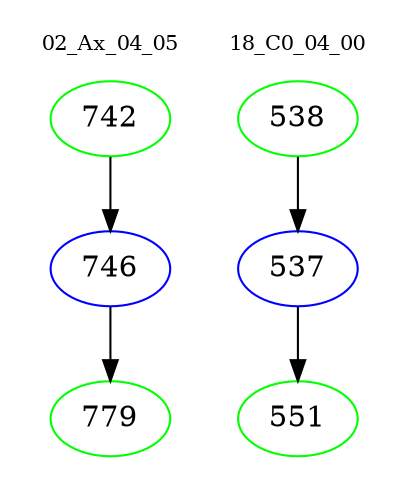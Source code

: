 digraph{
subgraph cluster_0 {
color = white
label = "02_Ax_04_05";
fontsize=10;
T0_742 [label="742", color="green"]
T0_742 -> T0_746 [color="black"]
T0_746 [label="746", color="blue"]
T0_746 -> T0_779 [color="black"]
T0_779 [label="779", color="green"]
}
subgraph cluster_1 {
color = white
label = "18_C0_04_00";
fontsize=10;
T1_538 [label="538", color="green"]
T1_538 -> T1_537 [color="black"]
T1_537 [label="537", color="blue"]
T1_537 -> T1_551 [color="black"]
T1_551 [label="551", color="green"]
}
}
